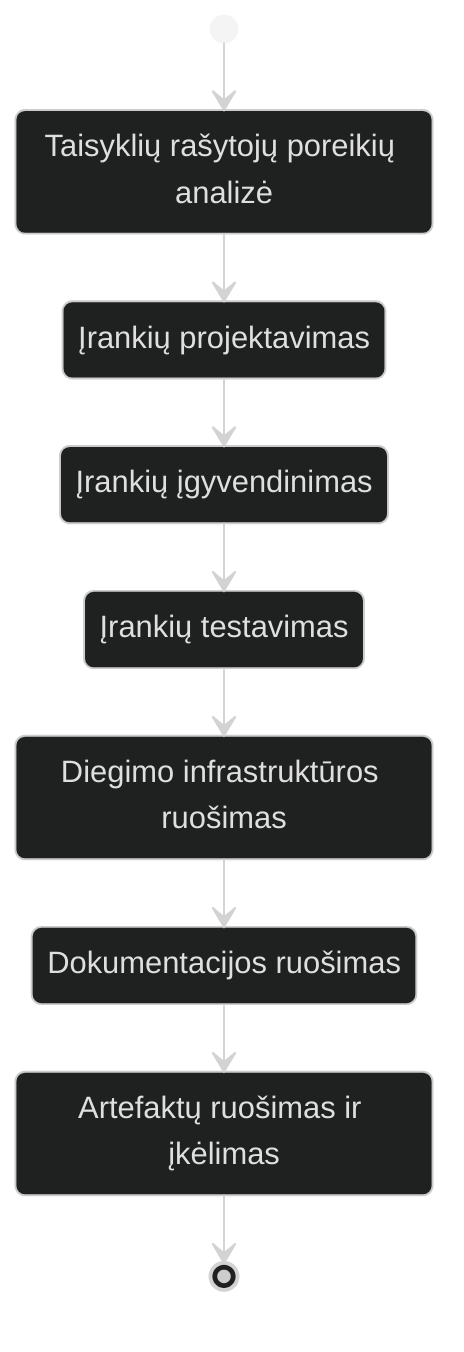 ---
config:
  layout: elk
  look: classic
  theme: dark
---
stateDiagram-v2
    state "Taisyklių rašytojų poreikių analizė" as req_analysis
    state "Įrankių projektavimas" as tool_design
    state "Įrankių įgyvendinimas" as tech_choice
    state "Įrankių testavimas" as testing
    state "Diegimo infrastruktūros ruošimas" as infra
    state "Artefaktų ruošimas ir įkėlimas" as install
    state "Dokumentacijos ruošimas" as docs

    [*] --> req_analysis
    req_analysis --> tool_design
    tool_design --> tech_choice
    tech_choice --> testing
    testing --> infra
    infra --> docs
    docs --> install
    install --> [*]